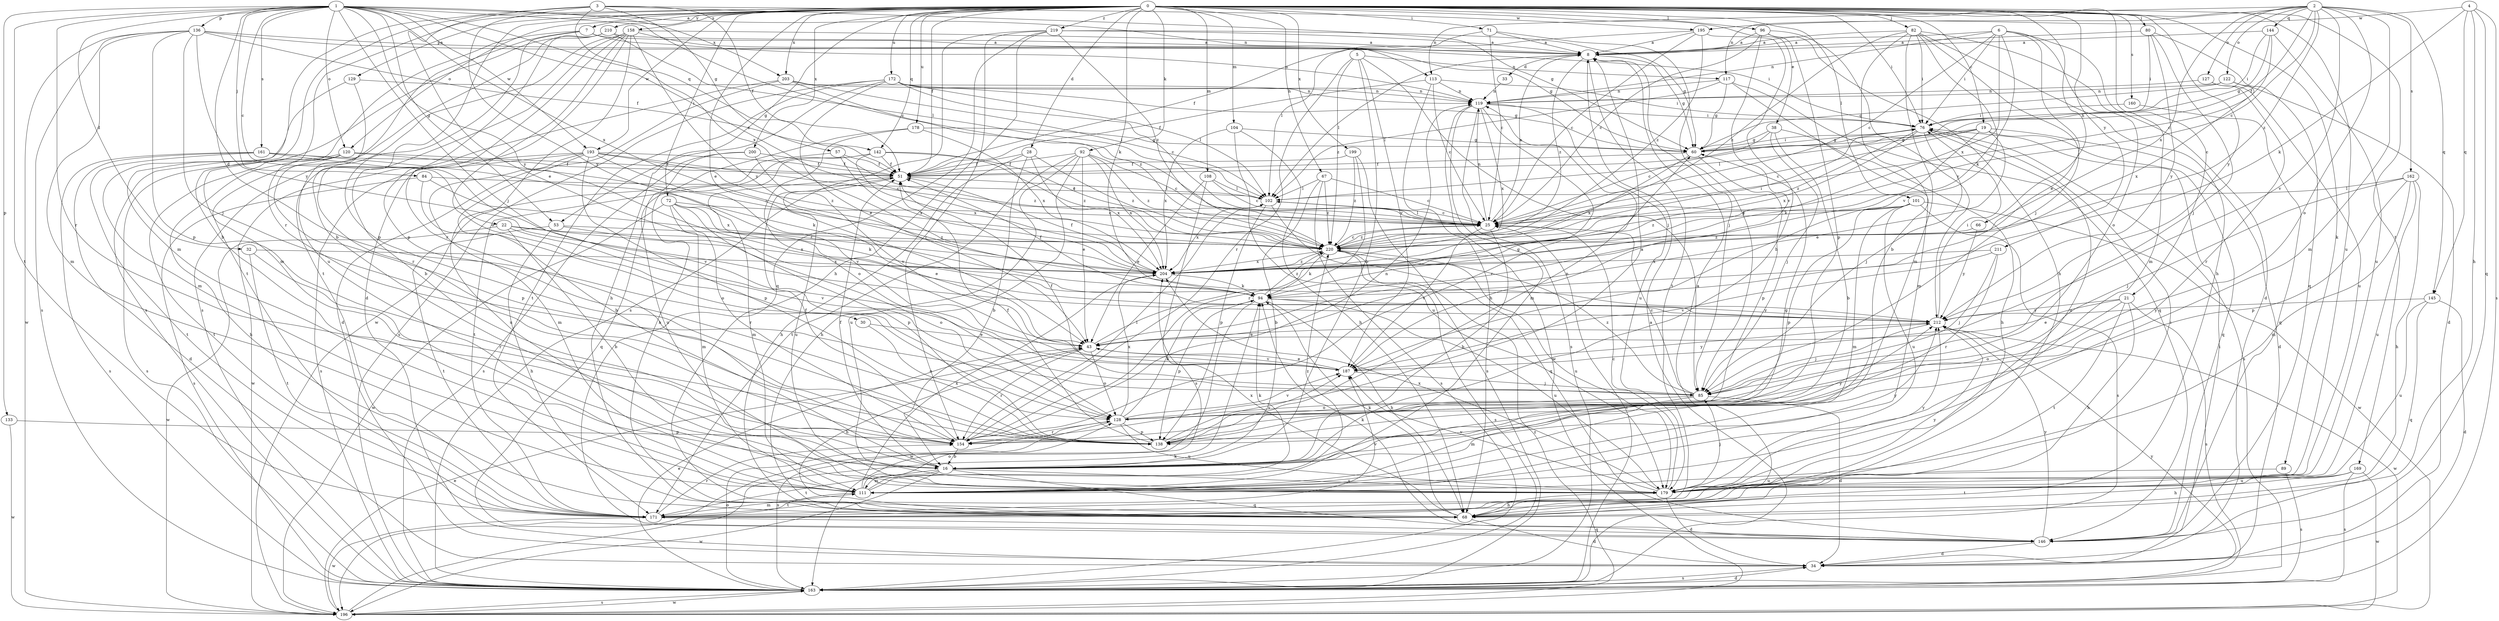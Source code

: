 strict digraph  {
0;
1;
2;
3;
4;
5;
6;
7;
8;
16;
19;
21;
22;
25;
28;
30;
32;
33;
34;
38;
43;
51;
53;
57;
60;
66;
67;
68;
71;
72;
76;
80;
82;
84;
85;
89;
92;
94;
96;
101;
102;
104;
108;
111;
113;
117;
119;
120;
122;
127;
128;
129;
133;
136;
138;
142;
144;
145;
146;
154;
158;
160;
161;
162;
163;
169;
171;
172;
178;
179;
187;
193;
195;
196;
199;
200;
203;
204;
210;
211;
212;
219;
220;
0 -> 7  [label=a];
0 -> 16  [label=b];
0 -> 19  [label=c];
0 -> 21  [label=c];
0 -> 28  [label=d];
0 -> 38  [label=e];
0 -> 43  [label=e];
0 -> 51  [label=f];
0 -> 53  [label=g];
0 -> 66  [label=h];
0 -> 67  [label=h];
0 -> 71  [label=i];
0 -> 72  [label=i];
0 -> 76  [label=i];
0 -> 80  [label=j];
0 -> 82  [label=j];
0 -> 89  [label=k];
0 -> 92  [label=k];
0 -> 94  [label=k];
0 -> 96  [label=l];
0 -> 101  [label=l];
0 -> 104  [label=m];
0 -> 108  [label=m];
0 -> 111  [label=m];
0 -> 120  [label=o];
0 -> 129  [label=p];
0 -> 142  [label=q];
0 -> 154  [label=r];
0 -> 158  [label=s];
0 -> 160  [label=s];
0 -> 169  [label=t];
0 -> 172  [label=u];
0 -> 178  [label=u];
0 -> 179  [label=u];
0 -> 193  [label=w];
0 -> 199  [label=x];
0 -> 200  [label=x];
0 -> 203  [label=x];
0 -> 210  [label=y];
0 -> 211  [label=y];
0 -> 212  [label=y];
0 -> 219  [label=z];
1 -> 22  [label=c];
1 -> 25  [label=c];
1 -> 30  [label=d];
1 -> 32  [label=d];
1 -> 53  [label=g];
1 -> 84  [label=j];
1 -> 85  [label=j];
1 -> 113  [label=n];
1 -> 120  [label=o];
1 -> 133  [label=p];
1 -> 136  [label=p];
1 -> 142  [label=q];
1 -> 154  [label=r];
1 -> 161  [label=s];
1 -> 171  [label=t];
1 -> 193  [label=w];
1 -> 203  [label=x];
1 -> 204  [label=x];
1 -> 212  [label=y];
1 -> 220  [label=z];
2 -> 25  [label=c];
2 -> 51  [label=f];
2 -> 111  [label=m];
2 -> 113  [label=n];
2 -> 117  [label=n];
2 -> 122  [label=o];
2 -> 127  [label=o];
2 -> 128  [label=o];
2 -> 144  [label=q];
2 -> 145  [label=q];
2 -> 162  [label=s];
2 -> 187  [label=v];
2 -> 204  [label=x];
2 -> 220  [label=z];
3 -> 16  [label=b];
3 -> 43  [label=e];
3 -> 51  [label=f];
3 -> 57  [label=g];
3 -> 60  [label=g];
3 -> 195  [label=w];
3 -> 204  [label=x];
3 -> 212  [label=y];
4 -> 68  [label=h];
4 -> 94  [label=k];
4 -> 145  [label=q];
4 -> 146  [label=q];
4 -> 163  [label=s];
4 -> 195  [label=w];
5 -> 16  [label=b];
5 -> 85  [label=j];
5 -> 117  [label=n];
5 -> 154  [label=r];
5 -> 187  [label=v];
5 -> 220  [label=z];
6 -> 8  [label=a];
6 -> 25  [label=c];
6 -> 43  [label=e];
6 -> 76  [label=i];
6 -> 94  [label=k];
6 -> 111  [label=m];
6 -> 119  [label=n];
6 -> 128  [label=o];
6 -> 204  [label=x];
7 -> 8  [label=a];
7 -> 111  [label=m];
7 -> 119  [label=n];
7 -> 138  [label=p];
7 -> 179  [label=u];
8 -> 33  [label=d];
8 -> 60  [label=g];
8 -> 85  [label=j];
8 -> 102  [label=l];
8 -> 171  [label=t];
8 -> 220  [label=z];
16 -> 51  [label=f];
16 -> 60  [label=g];
16 -> 111  [label=m];
16 -> 146  [label=q];
16 -> 171  [label=t];
16 -> 179  [label=u];
16 -> 196  [label=w];
16 -> 212  [label=y];
19 -> 25  [label=c];
19 -> 34  [label=d];
19 -> 43  [label=e];
19 -> 60  [label=g];
19 -> 94  [label=k];
19 -> 102  [label=l];
19 -> 146  [label=q];
21 -> 43  [label=e];
21 -> 68  [label=h];
21 -> 128  [label=o];
21 -> 163  [label=s];
21 -> 171  [label=t];
21 -> 212  [label=y];
22 -> 16  [label=b];
22 -> 187  [label=v];
22 -> 196  [label=w];
22 -> 204  [label=x];
22 -> 220  [label=z];
25 -> 8  [label=a];
25 -> 16  [label=b];
25 -> 102  [label=l];
25 -> 119  [label=n];
25 -> 187  [label=v];
25 -> 220  [label=z];
28 -> 16  [label=b];
28 -> 51  [label=f];
28 -> 68  [label=h];
28 -> 204  [label=x];
28 -> 220  [label=z];
30 -> 43  [label=e];
30 -> 128  [label=o];
32 -> 154  [label=r];
32 -> 171  [label=t];
32 -> 204  [label=x];
33 -> 119  [label=n];
34 -> 76  [label=i];
34 -> 163  [label=s];
38 -> 16  [label=b];
38 -> 25  [label=c];
38 -> 60  [label=g];
38 -> 68  [label=h];
38 -> 85  [label=j];
43 -> 60  [label=g];
43 -> 68  [label=h];
43 -> 128  [label=o];
43 -> 154  [label=r];
43 -> 187  [label=v];
51 -> 102  [label=l];
51 -> 111  [label=m];
51 -> 179  [label=u];
53 -> 68  [label=h];
53 -> 128  [label=o];
53 -> 171  [label=t];
53 -> 220  [label=z];
57 -> 51  [label=f];
57 -> 179  [label=u];
57 -> 204  [label=x];
57 -> 220  [label=z];
60 -> 51  [label=f];
60 -> 76  [label=i];
60 -> 138  [label=p];
60 -> 204  [label=x];
66 -> 212  [label=y];
66 -> 220  [label=z];
67 -> 16  [label=b];
67 -> 25  [label=c];
67 -> 102  [label=l];
67 -> 163  [label=s];
67 -> 220  [label=z];
68 -> 34  [label=d];
68 -> 76  [label=i];
68 -> 94  [label=k];
68 -> 204  [label=x];
71 -> 8  [label=a];
71 -> 25  [label=c];
71 -> 85  [label=j];
71 -> 102  [label=l];
72 -> 25  [label=c];
72 -> 43  [label=e];
72 -> 94  [label=k];
72 -> 111  [label=m];
72 -> 138  [label=p];
72 -> 154  [label=r];
72 -> 196  [label=w];
76 -> 60  [label=g];
76 -> 85  [label=j];
76 -> 163  [label=s];
76 -> 179  [label=u];
76 -> 204  [label=x];
76 -> 220  [label=z];
80 -> 8  [label=a];
80 -> 76  [label=i];
80 -> 85  [label=j];
80 -> 146  [label=q];
80 -> 212  [label=y];
82 -> 8  [label=a];
82 -> 16  [label=b];
82 -> 34  [label=d];
82 -> 68  [label=h];
82 -> 76  [label=i];
82 -> 85  [label=j];
82 -> 111  [label=m];
82 -> 187  [label=v];
82 -> 220  [label=z];
84 -> 102  [label=l];
84 -> 128  [label=o];
84 -> 163  [label=s];
84 -> 204  [label=x];
85 -> 25  [label=c];
85 -> 34  [label=d];
85 -> 51  [label=f];
85 -> 111  [label=m];
85 -> 128  [label=o];
85 -> 220  [label=z];
89 -> 163  [label=s];
89 -> 179  [label=u];
92 -> 25  [label=c];
92 -> 43  [label=e];
92 -> 51  [label=f];
92 -> 68  [label=h];
92 -> 171  [label=t];
92 -> 179  [label=u];
92 -> 204  [label=x];
92 -> 220  [label=z];
94 -> 51  [label=f];
94 -> 68  [label=h];
94 -> 138  [label=p];
94 -> 179  [label=u];
94 -> 196  [label=w];
94 -> 212  [label=y];
94 -> 220  [label=z];
96 -> 8  [label=a];
96 -> 25  [label=c];
96 -> 68  [label=h];
96 -> 138  [label=p];
96 -> 187  [label=v];
96 -> 212  [label=y];
101 -> 25  [label=c];
101 -> 111  [label=m];
101 -> 138  [label=p];
101 -> 163  [label=s];
101 -> 179  [label=u];
101 -> 196  [label=w];
101 -> 220  [label=z];
102 -> 25  [label=c];
102 -> 138  [label=p];
102 -> 146  [label=q];
102 -> 204  [label=x];
104 -> 60  [label=g];
104 -> 68  [label=h];
104 -> 179  [label=u];
104 -> 204  [label=x];
108 -> 25  [label=c];
108 -> 43  [label=e];
108 -> 102  [label=l];
108 -> 163  [label=s];
111 -> 94  [label=k];
111 -> 128  [label=o];
111 -> 171  [label=t];
111 -> 204  [label=x];
111 -> 220  [label=z];
113 -> 25  [label=c];
113 -> 51  [label=f];
113 -> 68  [label=h];
113 -> 76  [label=i];
113 -> 119  [label=n];
117 -> 60  [label=g];
117 -> 102  [label=l];
117 -> 111  [label=m];
117 -> 119  [label=n];
117 -> 146  [label=q];
119 -> 76  [label=i];
119 -> 111  [label=m];
119 -> 154  [label=r];
119 -> 163  [label=s];
119 -> 179  [label=u];
119 -> 196  [label=w];
119 -> 204  [label=x];
120 -> 51  [label=f];
120 -> 68  [label=h];
120 -> 138  [label=p];
120 -> 163  [label=s];
120 -> 171  [label=t];
120 -> 220  [label=z];
122 -> 34  [label=d];
122 -> 60  [label=g];
122 -> 119  [label=n];
122 -> 204  [label=x];
127 -> 119  [label=n];
127 -> 154  [label=r];
127 -> 179  [label=u];
128 -> 94  [label=k];
128 -> 138  [label=p];
128 -> 154  [label=r];
128 -> 163  [label=s];
128 -> 179  [label=u];
128 -> 187  [label=v];
128 -> 204  [label=x];
129 -> 111  [label=m];
129 -> 119  [label=n];
129 -> 154  [label=r];
133 -> 138  [label=p];
133 -> 196  [label=w];
136 -> 8  [label=a];
136 -> 51  [label=f];
136 -> 76  [label=i];
136 -> 85  [label=j];
136 -> 111  [label=m];
136 -> 138  [label=p];
136 -> 163  [label=s];
136 -> 196  [label=w];
136 -> 212  [label=y];
138 -> 51  [label=f];
138 -> 119  [label=n];
138 -> 187  [label=v];
138 -> 212  [label=y];
142 -> 25  [label=c];
142 -> 51  [label=f];
142 -> 171  [label=t];
142 -> 179  [label=u];
142 -> 204  [label=x];
142 -> 220  [label=z];
144 -> 8  [label=a];
144 -> 25  [label=c];
144 -> 60  [label=g];
144 -> 76  [label=i];
144 -> 179  [label=u];
145 -> 34  [label=d];
145 -> 146  [label=q];
145 -> 179  [label=u];
145 -> 212  [label=y];
146 -> 34  [label=d];
146 -> 94  [label=k];
146 -> 212  [label=y];
154 -> 8  [label=a];
154 -> 16  [label=b];
154 -> 51  [label=f];
154 -> 102  [label=l];
154 -> 119  [label=n];
158 -> 8  [label=a];
158 -> 34  [label=d];
158 -> 60  [label=g];
158 -> 128  [label=o];
158 -> 154  [label=r];
158 -> 163  [label=s];
158 -> 171  [label=t];
158 -> 196  [label=w];
158 -> 212  [label=y];
160 -> 76  [label=i];
160 -> 146  [label=q];
161 -> 34  [label=d];
161 -> 51  [label=f];
161 -> 94  [label=k];
161 -> 163  [label=s];
161 -> 171  [label=t];
161 -> 187  [label=v];
162 -> 68  [label=h];
162 -> 85  [label=j];
162 -> 102  [label=l];
162 -> 111  [label=m];
162 -> 138  [label=p];
162 -> 179  [label=u];
163 -> 8  [label=a];
163 -> 25  [label=c];
163 -> 34  [label=d];
163 -> 43  [label=e];
163 -> 128  [label=o];
163 -> 196  [label=w];
163 -> 212  [label=y];
169 -> 68  [label=h];
169 -> 163  [label=s];
169 -> 171  [label=t];
169 -> 179  [label=u];
169 -> 196  [label=w];
171 -> 8  [label=a];
171 -> 111  [label=m];
171 -> 146  [label=q];
171 -> 154  [label=r];
171 -> 187  [label=v];
171 -> 196  [label=w];
171 -> 212  [label=y];
172 -> 25  [label=c];
172 -> 43  [label=e];
172 -> 60  [label=g];
172 -> 68  [label=h];
172 -> 102  [label=l];
172 -> 119  [label=n];
172 -> 163  [label=s];
172 -> 171  [label=t];
178 -> 60  [label=g];
178 -> 68  [label=h];
178 -> 128  [label=o];
178 -> 204  [label=x];
179 -> 25  [label=c];
179 -> 34  [label=d];
179 -> 68  [label=h];
179 -> 85  [label=j];
179 -> 187  [label=v];
179 -> 204  [label=x];
179 -> 212  [label=y];
187 -> 43  [label=e];
187 -> 85  [label=j];
187 -> 212  [label=y];
193 -> 16  [label=b];
193 -> 25  [label=c];
193 -> 51  [label=f];
193 -> 111  [label=m];
193 -> 138  [label=p];
193 -> 163  [label=s];
193 -> 187  [label=v];
193 -> 196  [label=w];
193 -> 220  [label=z];
195 -> 8  [label=a];
195 -> 16  [label=b];
195 -> 25  [label=c];
195 -> 51  [label=f];
195 -> 220  [label=z];
196 -> 43  [label=e];
196 -> 94  [label=k];
196 -> 163  [label=s];
196 -> 220  [label=z];
199 -> 51  [label=f];
199 -> 154  [label=r];
199 -> 163  [label=s];
199 -> 220  [label=z];
200 -> 51  [label=f];
200 -> 146  [label=q];
200 -> 163  [label=s];
200 -> 187  [label=v];
203 -> 16  [label=b];
203 -> 34  [label=d];
203 -> 102  [label=l];
203 -> 119  [label=n];
203 -> 220  [label=z];
204 -> 51  [label=f];
204 -> 94  [label=k];
204 -> 220  [label=z];
210 -> 8  [label=a];
210 -> 102  [label=l];
210 -> 138  [label=p];
210 -> 163  [label=s];
210 -> 171  [label=t];
211 -> 85  [label=j];
211 -> 154  [label=r];
211 -> 187  [label=v];
211 -> 204  [label=x];
212 -> 43  [label=e];
212 -> 76  [label=i];
212 -> 85  [label=j];
212 -> 196  [label=w];
219 -> 8  [label=a];
219 -> 60  [label=g];
219 -> 68  [label=h];
219 -> 146  [label=q];
219 -> 154  [label=r];
219 -> 163  [label=s];
219 -> 220  [label=z];
220 -> 25  [label=c];
220 -> 76  [label=i];
220 -> 94  [label=k];
220 -> 163  [label=s];
220 -> 179  [label=u];
220 -> 204  [label=x];
}
